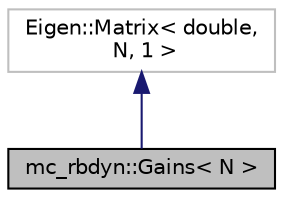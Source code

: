 digraph "mc_rbdyn::Gains&lt; N &gt;"
{
 // INTERACTIVE_SVG=YES
  edge [fontname="Helvetica",fontsize="10",labelfontname="Helvetica",labelfontsize="10"];
  node [fontname="Helvetica",fontsize="10",shape=record];
  Node0 [label="mc_rbdyn::Gains\< N \>",height=0.2,width=0.4,color="black", fillcolor="grey75", style="filled", fontcolor="black"];
  Node1 -> Node0 [dir="back",color="midnightblue",fontsize="10",style="solid",fontname="Helvetica"];
  Node1 [label="Eigen::Matrix\< double,\l N, 1 \>",height=0.2,width=0.4,color="grey75", fillcolor="white", style="filled"];
}
